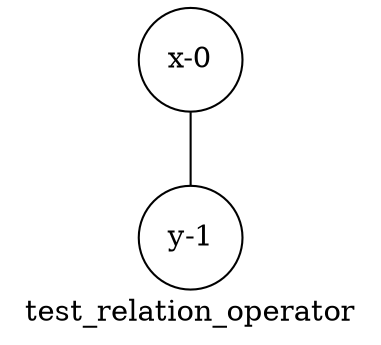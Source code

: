 graph test_relation_operator{
label =test_relation_operator
x[label="x-0", shape=circle, style=filled, fillcolor=White]
y[label="y-1", shape=circle, style=filled, fillcolor=White]
x--y
}
